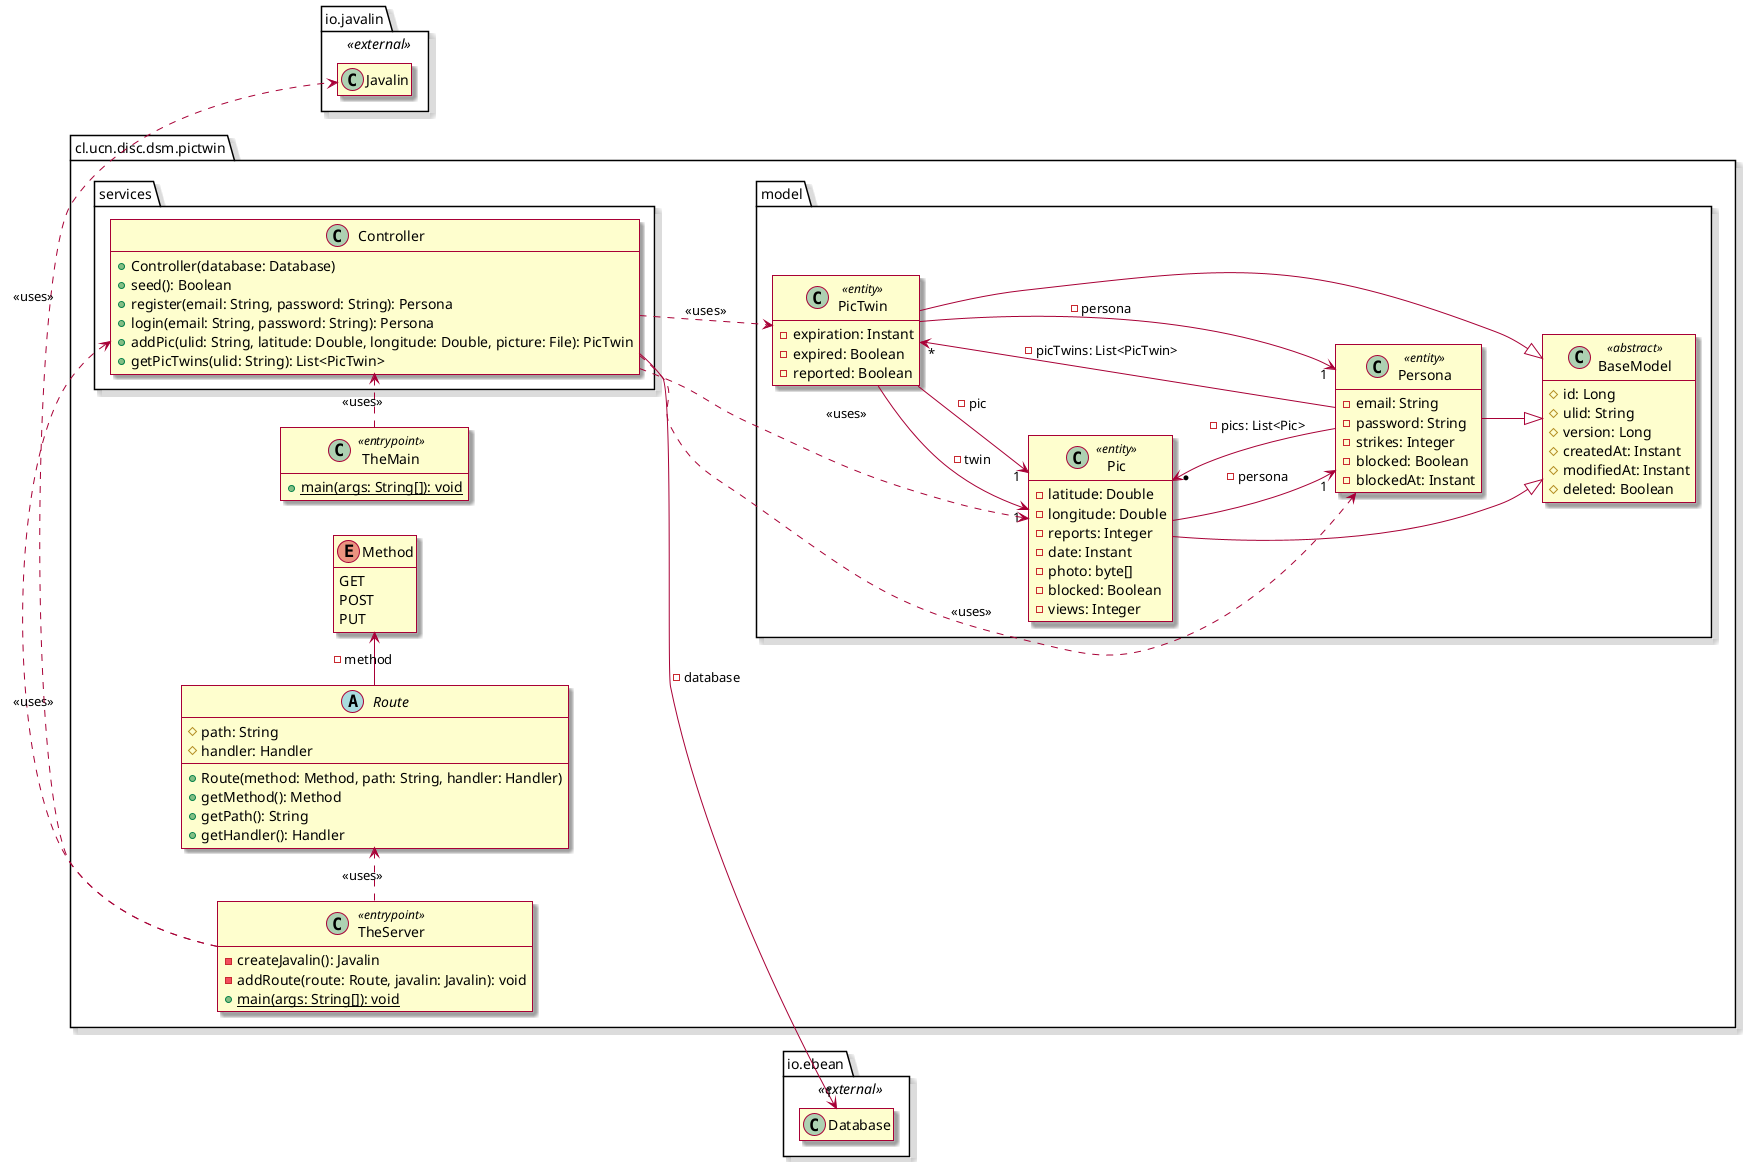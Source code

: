 @startuml
skin rose
hide empty method
left to right direction
set separator none
allow_mixing
hide empty members

package io.ebean <<external>> {
    class Database {
    }
}

package io.javalin <<external>> {
    class Javalin {
    }
}

package cl.ucn.disc.dsm.pictwin {

    package model {

        class BaseModel <<abstract>> {
            # id: Long
            # ulid: String
            # version: Long
            # createdAt: Instant
            # modifiedAt: Instant
            # deleted: Boolean
        }

        class Persona <<entity>> {
            - email: String
            - password: String
            - strikes: Integer
            - blocked: Boolean
            - blockedAt: Instant
        }
        Persona --|> BaseModel

        class Pic <<entity>>{
            - latitude: Double
            - longitude: Double
            - reports: Integer
            - date: Instant
            - photo: byte[]
            - blocked: Boolean
            - views: Integer
        }
        Pic --|> BaseModel
        Pic --> "1" Persona: - persona
        Pic "* " <-- Persona: - pics: List<Pic>

        class PicTwin <<entity>> {
            - expiration: Instant
            - expired: Boolean
            - reported: Boolean
        }
        PicTwin --|> BaseModel
        PicTwin --> "1" Persona: - persona
        PicTwin --> "1" Pic: - pic
        PicTwin --> "1" Pic: - twin
        PicTwin "*" <-- Persona: - picTwins: List<PicTwin>

    }

    package services {

        class Controller {
            + Controller(database: Database)
            + seed(): Boolean
            + register(email: String, password: String): Persona
            + login(email: String, password: String): Persona
            + addPic(ulid: String, latitude: Double, longitude: Double, picture: File): PicTwin
            + getPicTwins(ulid: String): List<PicTwin>
        }
        Controller --> "1" Database:  - database
        Controller ..> Persona: <<uses>>
        Controller ..> Pic: <<uses>>
        Controller ..> PicTwin: <<uses>>
    }

    class TheMain <<entrypoint>> {
        + {static} main(args: String[]): void
    }
    TheMain .> Controller: <<uses>>

    enum Method {
        GET
        POST
        PUT
    }

    abstract class Route {
        # path: String
        # handler: Handler
        + Route(method: Method, path: String, handler: Handler)
        + getMethod(): Method
        + getPath(): String
        + getHandler(): Handler
    }
    Route -> Method: - method

    class TheServer <<entrypoint>>{
        - createJavalin(): Javalin
        - addRoute(route: Route, javalin: Javalin): void
        + {static} main(args: String[]): void
    }
    TheServer .> Controller: <<uses>>
    TheServer .> Route: <<uses>>
    TheServer .> Javalin: <<uses>>

}

@enduml